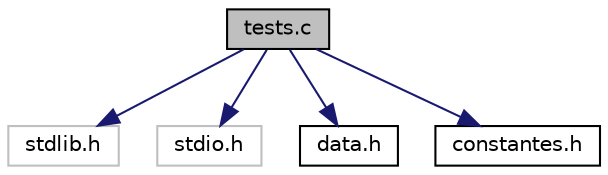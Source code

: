digraph "tests.c"
{
 // LATEX_PDF_SIZE
  edge [fontname="Helvetica",fontsize="10",labelfontname="Helvetica",labelfontsize="10"];
  node [fontname="Helvetica",fontsize="10",shape=record];
  Node1 [label="tests.c",height=0.2,width=0.4,color="black", fillcolor="grey75", style="filled", fontcolor="black",tooltip="Module de test."];
  Node1 -> Node2 [color="midnightblue",fontsize="10",style="solid",fontname="Helvetica"];
  Node2 [label="stdlib.h",height=0.2,width=0.4,color="grey75", fillcolor="white", style="filled",tooltip=" "];
  Node1 -> Node3 [color="midnightblue",fontsize="10",style="solid",fontname="Helvetica"];
  Node3 [label="stdio.h",height=0.2,width=0.4,color="grey75", fillcolor="white", style="filled",tooltip=" "];
  Node1 -> Node4 [color="midnightblue",fontsize="10",style="solid",fontname="Helvetica"];
  Node4 [label="data.h",height=0.2,width=0.4,color="black", fillcolor="white", style="filled",URL="$data_8h.html",tooltip="Module d'initialisation."];
  Node1 -> Node5 [color="midnightblue",fontsize="10",style="solid",fontname="Helvetica"];
  Node5 [label="constantes.h",height=0.2,width=0.4,color="black", fillcolor="white", style="filled",URL="$constantes_8h_source.html",tooltip=" "];
}
